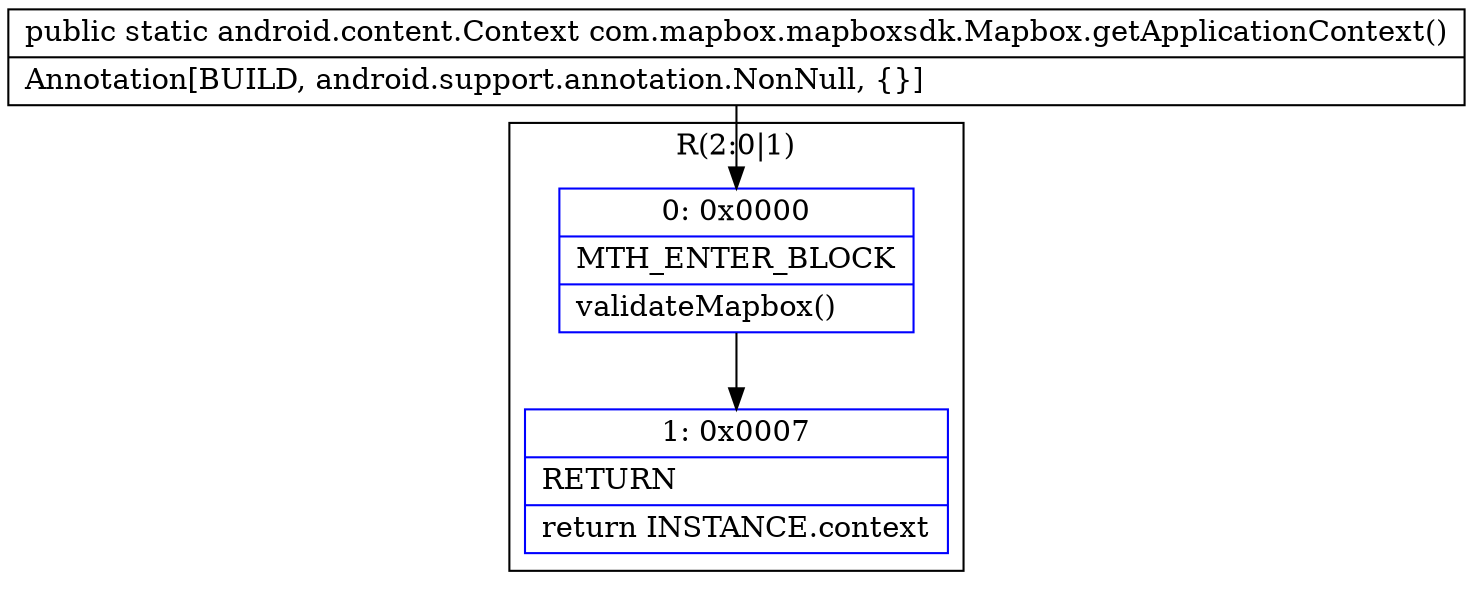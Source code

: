 digraph "CFG forcom.mapbox.mapboxsdk.Mapbox.getApplicationContext()Landroid\/content\/Context;" {
subgraph cluster_Region_497216267 {
label = "R(2:0|1)";
node [shape=record,color=blue];
Node_0 [shape=record,label="{0\:\ 0x0000|MTH_ENTER_BLOCK\l|validateMapbox()\l}"];
Node_1 [shape=record,label="{1\:\ 0x0007|RETURN\l|return INSTANCE.context\l}"];
}
MethodNode[shape=record,label="{public static android.content.Context com.mapbox.mapboxsdk.Mapbox.getApplicationContext()  | Annotation[BUILD, android.support.annotation.NonNull, \{\}]\l}"];
MethodNode -> Node_0;
Node_0 -> Node_1;
}

